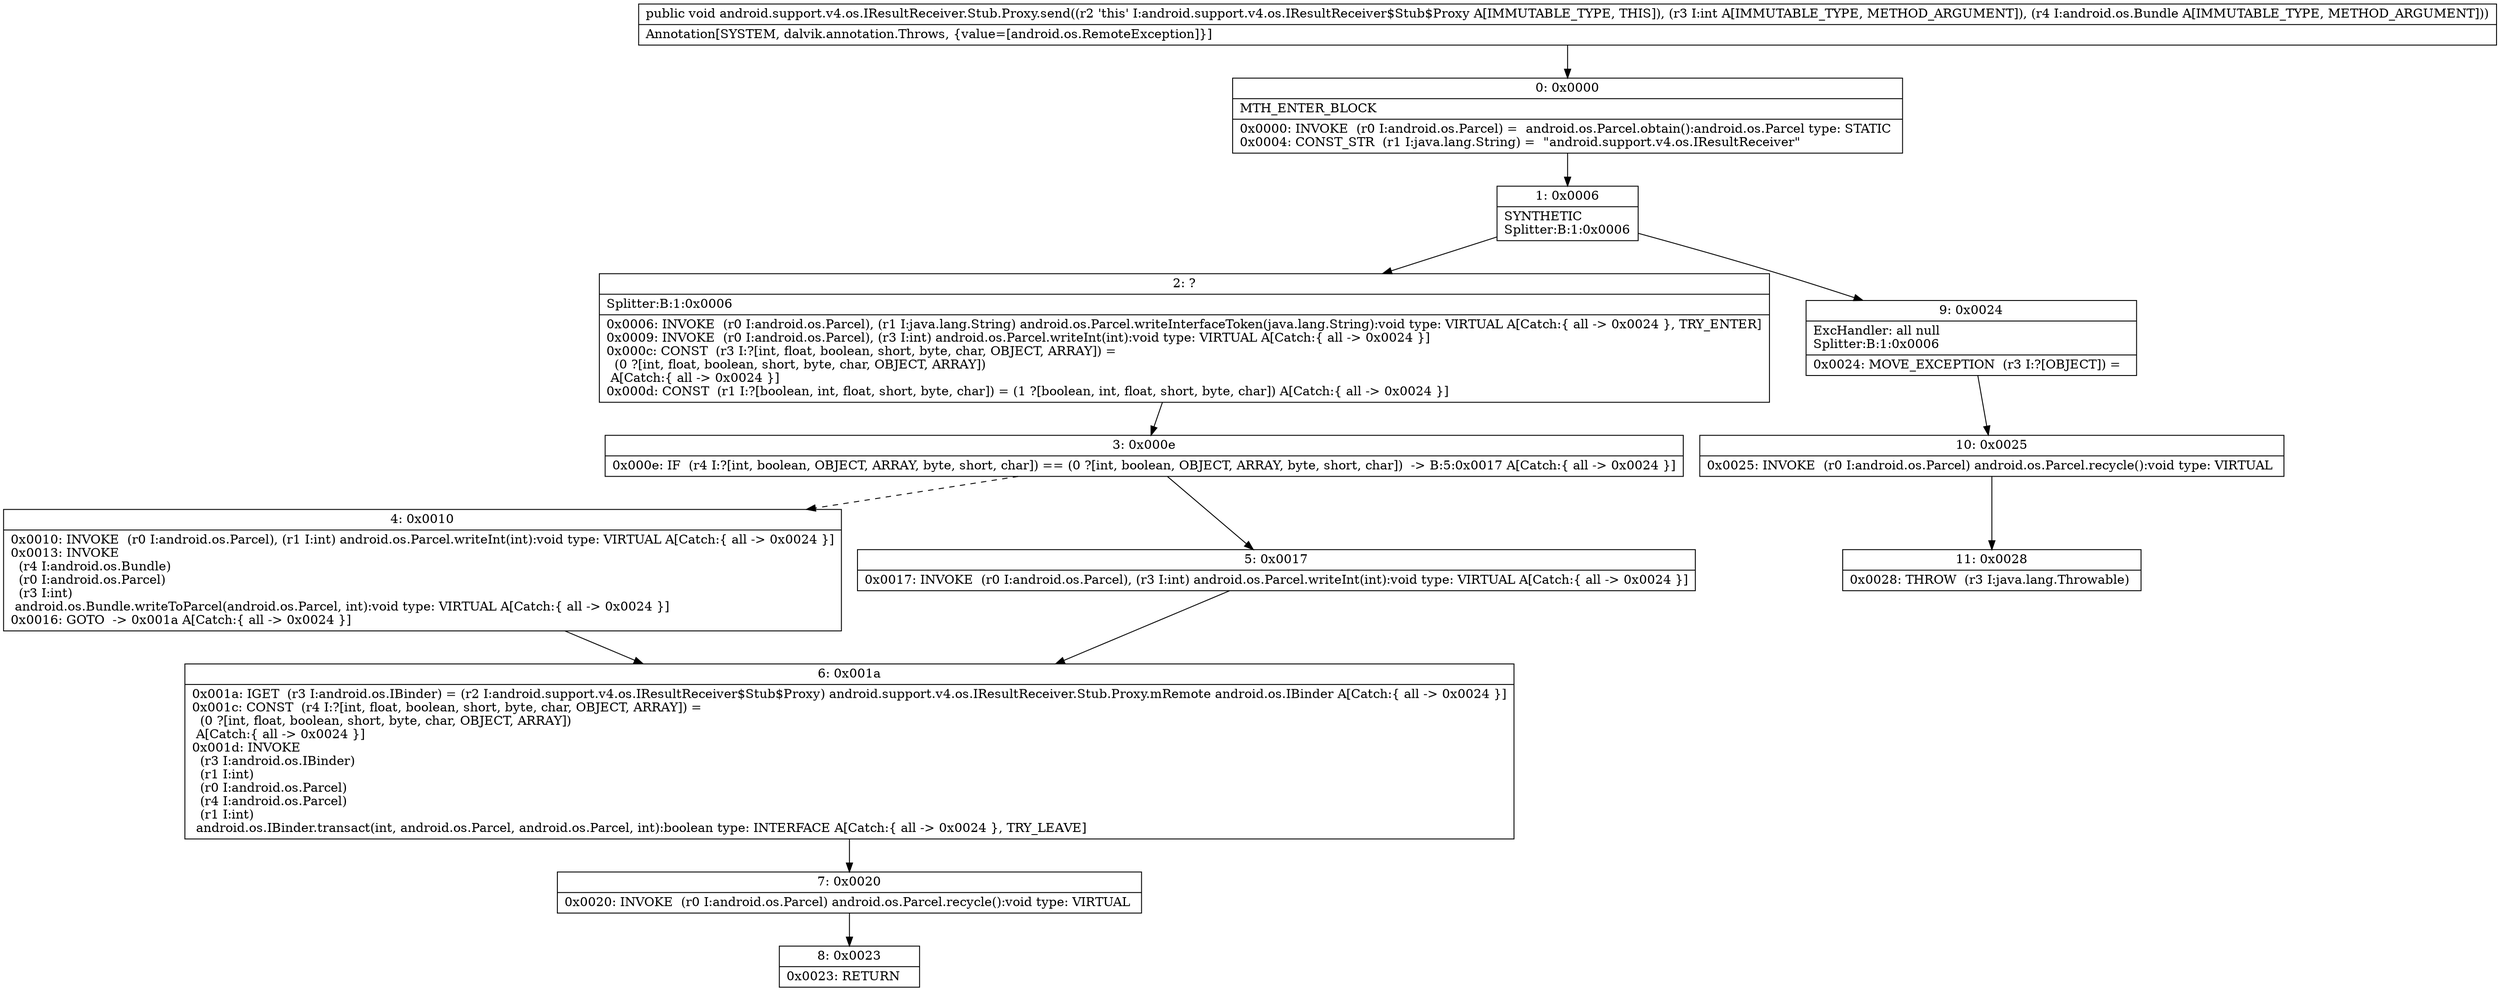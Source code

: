 digraph "CFG forandroid.support.v4.os.IResultReceiver.Stub.Proxy.send(ILandroid\/os\/Bundle;)V" {
Node_0 [shape=record,label="{0\:\ 0x0000|MTH_ENTER_BLOCK\l|0x0000: INVOKE  (r0 I:android.os.Parcel) =  android.os.Parcel.obtain():android.os.Parcel type: STATIC \l0x0004: CONST_STR  (r1 I:java.lang.String) =  \"android.support.v4.os.IResultReceiver\" \l}"];
Node_1 [shape=record,label="{1\:\ 0x0006|SYNTHETIC\lSplitter:B:1:0x0006\l}"];
Node_2 [shape=record,label="{2\:\ ?|Splitter:B:1:0x0006\l|0x0006: INVOKE  (r0 I:android.os.Parcel), (r1 I:java.lang.String) android.os.Parcel.writeInterfaceToken(java.lang.String):void type: VIRTUAL A[Catch:\{ all \-\> 0x0024 \}, TRY_ENTER]\l0x0009: INVOKE  (r0 I:android.os.Parcel), (r3 I:int) android.os.Parcel.writeInt(int):void type: VIRTUAL A[Catch:\{ all \-\> 0x0024 \}]\l0x000c: CONST  (r3 I:?[int, float, boolean, short, byte, char, OBJECT, ARRAY]) = \l  (0 ?[int, float, boolean, short, byte, char, OBJECT, ARRAY])\l A[Catch:\{ all \-\> 0x0024 \}]\l0x000d: CONST  (r1 I:?[boolean, int, float, short, byte, char]) = (1 ?[boolean, int, float, short, byte, char]) A[Catch:\{ all \-\> 0x0024 \}]\l}"];
Node_3 [shape=record,label="{3\:\ 0x000e|0x000e: IF  (r4 I:?[int, boolean, OBJECT, ARRAY, byte, short, char]) == (0 ?[int, boolean, OBJECT, ARRAY, byte, short, char])  \-\> B:5:0x0017 A[Catch:\{ all \-\> 0x0024 \}]\l}"];
Node_4 [shape=record,label="{4\:\ 0x0010|0x0010: INVOKE  (r0 I:android.os.Parcel), (r1 I:int) android.os.Parcel.writeInt(int):void type: VIRTUAL A[Catch:\{ all \-\> 0x0024 \}]\l0x0013: INVOKE  \l  (r4 I:android.os.Bundle)\l  (r0 I:android.os.Parcel)\l  (r3 I:int)\l android.os.Bundle.writeToParcel(android.os.Parcel, int):void type: VIRTUAL A[Catch:\{ all \-\> 0x0024 \}]\l0x0016: GOTO  \-\> 0x001a A[Catch:\{ all \-\> 0x0024 \}]\l}"];
Node_5 [shape=record,label="{5\:\ 0x0017|0x0017: INVOKE  (r0 I:android.os.Parcel), (r3 I:int) android.os.Parcel.writeInt(int):void type: VIRTUAL A[Catch:\{ all \-\> 0x0024 \}]\l}"];
Node_6 [shape=record,label="{6\:\ 0x001a|0x001a: IGET  (r3 I:android.os.IBinder) = (r2 I:android.support.v4.os.IResultReceiver$Stub$Proxy) android.support.v4.os.IResultReceiver.Stub.Proxy.mRemote android.os.IBinder A[Catch:\{ all \-\> 0x0024 \}]\l0x001c: CONST  (r4 I:?[int, float, boolean, short, byte, char, OBJECT, ARRAY]) = \l  (0 ?[int, float, boolean, short, byte, char, OBJECT, ARRAY])\l A[Catch:\{ all \-\> 0x0024 \}]\l0x001d: INVOKE  \l  (r3 I:android.os.IBinder)\l  (r1 I:int)\l  (r0 I:android.os.Parcel)\l  (r4 I:android.os.Parcel)\l  (r1 I:int)\l android.os.IBinder.transact(int, android.os.Parcel, android.os.Parcel, int):boolean type: INTERFACE A[Catch:\{ all \-\> 0x0024 \}, TRY_LEAVE]\l}"];
Node_7 [shape=record,label="{7\:\ 0x0020|0x0020: INVOKE  (r0 I:android.os.Parcel) android.os.Parcel.recycle():void type: VIRTUAL \l}"];
Node_8 [shape=record,label="{8\:\ 0x0023|0x0023: RETURN   \l}"];
Node_9 [shape=record,label="{9\:\ 0x0024|ExcHandler: all null\lSplitter:B:1:0x0006\l|0x0024: MOVE_EXCEPTION  (r3 I:?[OBJECT]) =  \l}"];
Node_10 [shape=record,label="{10\:\ 0x0025|0x0025: INVOKE  (r0 I:android.os.Parcel) android.os.Parcel.recycle():void type: VIRTUAL \l}"];
Node_11 [shape=record,label="{11\:\ 0x0028|0x0028: THROW  (r3 I:java.lang.Throwable) \l}"];
MethodNode[shape=record,label="{public void android.support.v4.os.IResultReceiver.Stub.Proxy.send((r2 'this' I:android.support.v4.os.IResultReceiver$Stub$Proxy A[IMMUTABLE_TYPE, THIS]), (r3 I:int A[IMMUTABLE_TYPE, METHOD_ARGUMENT]), (r4 I:android.os.Bundle A[IMMUTABLE_TYPE, METHOD_ARGUMENT]))  | Annotation[SYSTEM, dalvik.annotation.Throws, \{value=[android.os.RemoteException]\}]\l}"];
MethodNode -> Node_0;
Node_0 -> Node_1;
Node_1 -> Node_2;
Node_1 -> Node_9;
Node_2 -> Node_3;
Node_3 -> Node_4[style=dashed];
Node_3 -> Node_5;
Node_4 -> Node_6;
Node_5 -> Node_6;
Node_6 -> Node_7;
Node_7 -> Node_8;
Node_9 -> Node_10;
Node_10 -> Node_11;
}

